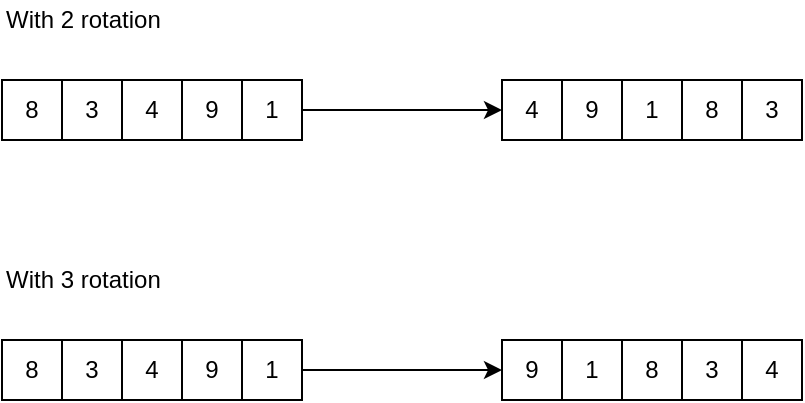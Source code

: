 <mxfile version="12.6.2" type="github">
  <diagram id="HrM-nxRuu2O6wdgJGOM7" name="Page-1">
    <mxGraphModel dx="1352" dy="806" grid="1" gridSize="10" guides="1" tooltips="1" connect="1" arrows="1" fold="1" page="1" pageScale="1" pageWidth="850" pageHeight="1100" math="0" shadow="0">
      <root>
        <mxCell id="0"/>
        <mxCell id="1" parent="0"/>
        <mxCell id="QFDXtt2NurlHFwD-7sQe-1" value="8" style="whiteSpace=wrap;html=1;aspect=fixed;" vertex="1" parent="1">
          <mxGeometry x="140" y="180" width="30" height="30" as="geometry"/>
        </mxCell>
        <mxCell id="QFDXtt2NurlHFwD-7sQe-2" value="3" style="whiteSpace=wrap;html=1;aspect=fixed;" vertex="1" parent="1">
          <mxGeometry x="170" y="180" width="30" height="30" as="geometry"/>
        </mxCell>
        <mxCell id="QFDXtt2NurlHFwD-7sQe-3" value="4" style="whiteSpace=wrap;html=1;aspect=fixed;" vertex="1" parent="1">
          <mxGeometry x="200" y="180" width="30" height="30" as="geometry"/>
        </mxCell>
        <mxCell id="QFDXtt2NurlHFwD-7sQe-4" value="9" style="whiteSpace=wrap;html=1;aspect=fixed;" vertex="1" parent="1">
          <mxGeometry x="230" y="180" width="30" height="30" as="geometry"/>
        </mxCell>
        <mxCell id="QFDXtt2NurlHFwD-7sQe-5" value="1" style="whiteSpace=wrap;html=1;aspect=fixed;" vertex="1" parent="1">
          <mxGeometry x="260" y="180" width="30" height="30" as="geometry"/>
        </mxCell>
        <mxCell id="QFDXtt2NurlHFwD-7sQe-7" value="With 2 rotation" style="text;html=1;strokeColor=none;fillColor=none;align=left;verticalAlign=middle;whiteSpace=wrap;rounded=0;" vertex="1" parent="1">
          <mxGeometry x="140" y="140" width="180" height="20" as="geometry"/>
        </mxCell>
        <mxCell id="QFDXtt2NurlHFwD-7sQe-8" value="" style="endArrow=classic;html=1;entryX=0;entryY=0.5;entryDx=0;entryDy=0;" edge="1" parent="1" source="QFDXtt2NurlHFwD-7sQe-5" target="QFDXtt2NurlHFwD-7sQe-9">
          <mxGeometry width="50" height="50" relative="1" as="geometry">
            <mxPoint x="300" y="195" as="sourcePoint"/>
            <mxPoint x="190" y="230" as="targetPoint"/>
          </mxGeometry>
        </mxCell>
        <mxCell id="QFDXtt2NurlHFwD-7sQe-9" value="4" style="whiteSpace=wrap;html=1;aspect=fixed;" vertex="1" parent="1">
          <mxGeometry x="390" y="180" width="30" height="30" as="geometry"/>
        </mxCell>
        <mxCell id="QFDXtt2NurlHFwD-7sQe-10" value="9" style="whiteSpace=wrap;html=1;aspect=fixed;" vertex="1" parent="1">
          <mxGeometry x="420" y="180" width="30" height="30" as="geometry"/>
        </mxCell>
        <mxCell id="QFDXtt2NurlHFwD-7sQe-11" value="1" style="whiteSpace=wrap;html=1;aspect=fixed;" vertex="1" parent="1">
          <mxGeometry x="450" y="180" width="30" height="30" as="geometry"/>
        </mxCell>
        <mxCell id="QFDXtt2NurlHFwD-7sQe-12" value="8" style="whiteSpace=wrap;html=1;aspect=fixed;" vertex="1" parent="1">
          <mxGeometry x="480" y="180" width="30" height="30" as="geometry"/>
        </mxCell>
        <mxCell id="QFDXtt2NurlHFwD-7sQe-13" value="3" style="whiteSpace=wrap;html=1;aspect=fixed;" vertex="1" parent="1">
          <mxGeometry x="510" y="180" width="30" height="30" as="geometry"/>
        </mxCell>
        <mxCell id="QFDXtt2NurlHFwD-7sQe-14" value="8" style="whiteSpace=wrap;html=1;aspect=fixed;" vertex="1" parent="1">
          <mxGeometry x="140" y="310" width="30" height="30" as="geometry"/>
        </mxCell>
        <mxCell id="QFDXtt2NurlHFwD-7sQe-15" value="3" style="whiteSpace=wrap;html=1;aspect=fixed;" vertex="1" parent="1">
          <mxGeometry x="170" y="310" width="30" height="30" as="geometry"/>
        </mxCell>
        <mxCell id="QFDXtt2NurlHFwD-7sQe-16" value="4" style="whiteSpace=wrap;html=1;aspect=fixed;" vertex="1" parent="1">
          <mxGeometry x="200" y="310" width="30" height="30" as="geometry"/>
        </mxCell>
        <mxCell id="QFDXtt2NurlHFwD-7sQe-17" value="9" style="whiteSpace=wrap;html=1;aspect=fixed;" vertex="1" parent="1">
          <mxGeometry x="230" y="310" width="30" height="30" as="geometry"/>
        </mxCell>
        <mxCell id="QFDXtt2NurlHFwD-7sQe-18" value="1" style="whiteSpace=wrap;html=1;aspect=fixed;" vertex="1" parent="1">
          <mxGeometry x="260" y="310" width="30" height="30" as="geometry"/>
        </mxCell>
        <mxCell id="QFDXtt2NurlHFwD-7sQe-19" value="With 3 rotation" style="text;html=1;strokeColor=none;fillColor=none;align=left;verticalAlign=middle;whiteSpace=wrap;rounded=0;" vertex="1" parent="1">
          <mxGeometry x="140" y="270" width="180" height="20" as="geometry"/>
        </mxCell>
        <mxCell id="QFDXtt2NurlHFwD-7sQe-20" value="" style="endArrow=classic;html=1;entryX=0;entryY=0.5;entryDx=0;entryDy=0;" edge="1" parent="1" source="QFDXtt2NurlHFwD-7sQe-18" target="QFDXtt2NurlHFwD-7sQe-21">
          <mxGeometry width="50" height="50" relative="1" as="geometry">
            <mxPoint x="300" y="325" as="sourcePoint"/>
            <mxPoint x="190" y="360" as="targetPoint"/>
          </mxGeometry>
        </mxCell>
        <mxCell id="QFDXtt2NurlHFwD-7sQe-21" value="9" style="whiteSpace=wrap;html=1;aspect=fixed;" vertex="1" parent="1">
          <mxGeometry x="390" y="310" width="30" height="30" as="geometry"/>
        </mxCell>
        <mxCell id="QFDXtt2NurlHFwD-7sQe-22" value="1" style="whiteSpace=wrap;html=1;aspect=fixed;" vertex="1" parent="1">
          <mxGeometry x="420" y="310" width="30" height="30" as="geometry"/>
        </mxCell>
        <mxCell id="QFDXtt2NurlHFwD-7sQe-23" value="8" style="whiteSpace=wrap;html=1;aspect=fixed;" vertex="1" parent="1">
          <mxGeometry x="450" y="310" width="30" height="30" as="geometry"/>
        </mxCell>
        <mxCell id="QFDXtt2NurlHFwD-7sQe-24" value="3" style="whiteSpace=wrap;html=1;aspect=fixed;" vertex="1" parent="1">
          <mxGeometry x="480" y="310" width="30" height="30" as="geometry"/>
        </mxCell>
        <mxCell id="QFDXtt2NurlHFwD-7sQe-25" value="4" style="whiteSpace=wrap;html=1;aspect=fixed;" vertex="1" parent="1">
          <mxGeometry x="510" y="310" width="30" height="30" as="geometry"/>
        </mxCell>
      </root>
    </mxGraphModel>
  </diagram>
</mxfile>
